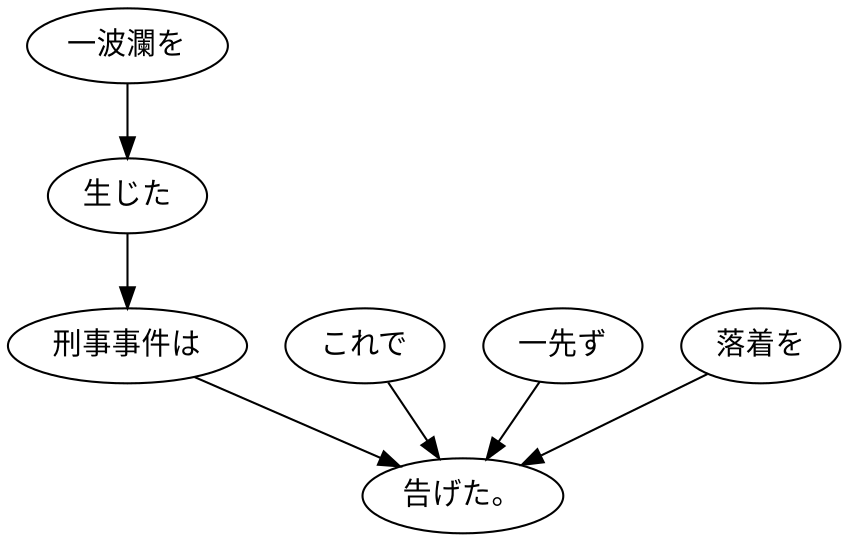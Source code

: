 digraph graph6316 {
	node0 [label="一波瀾を"];
	node1 [label="生じた"];
	node2 [label="刑事事件は"];
	node3 [label="これで"];
	node4 [label="一先ず"];
	node5 [label="落着を"];
	node6 [label="告げた。"];
	node0 -> node1;
	node1 -> node2;
	node2 -> node6;
	node3 -> node6;
	node4 -> node6;
	node5 -> node6;
}
